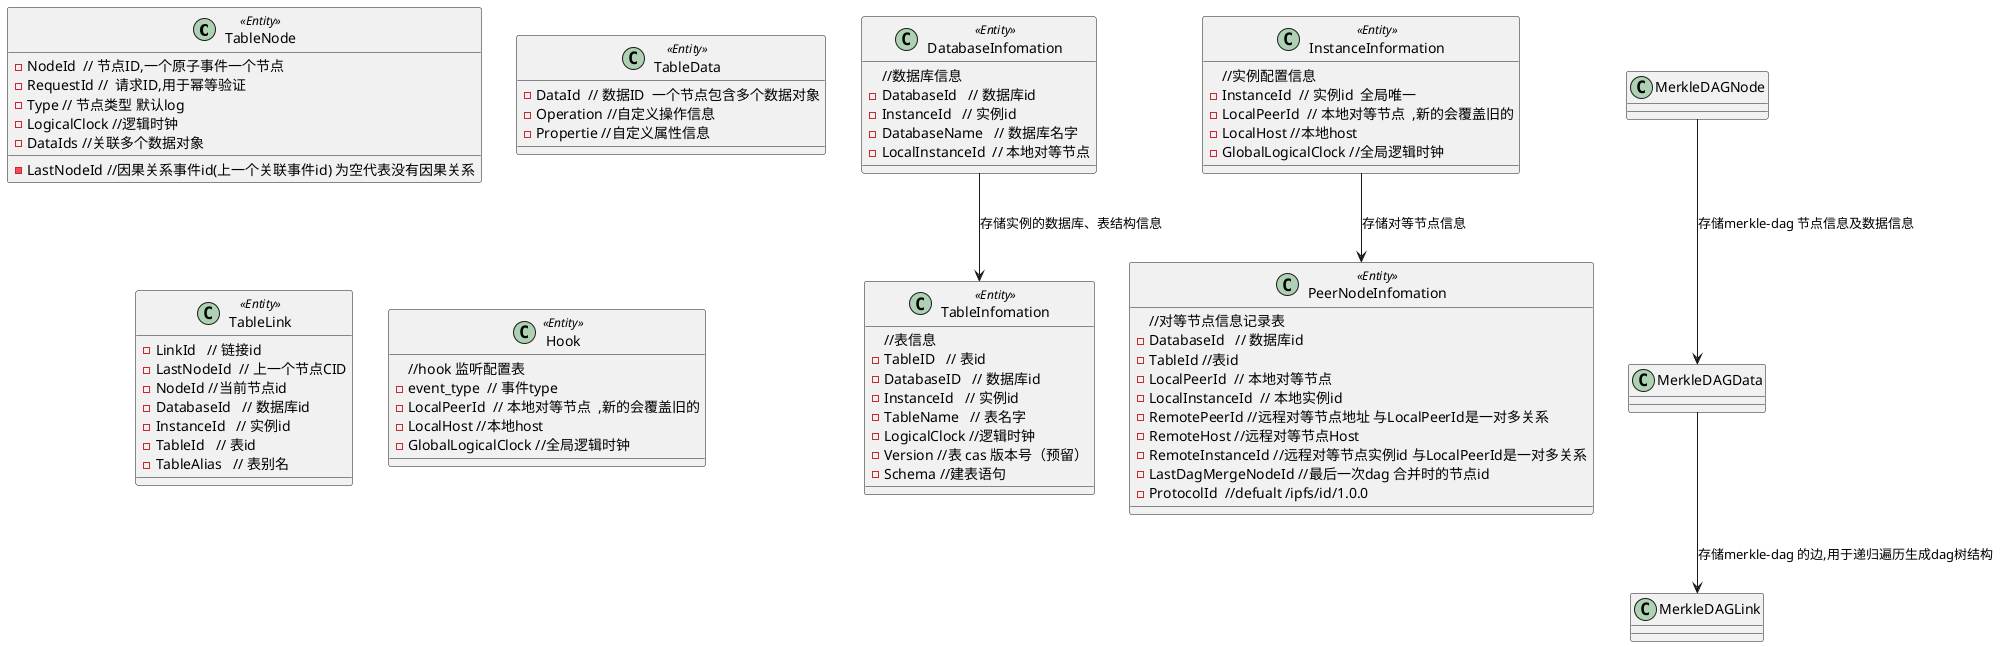 

@startuml

class TableNode <<Entity>> {
    - NodeId  // 节点ID,一个原子事件一个节点
    - RequestId //  请求ID,用于幂等验证
    - Type // 节点类型 默认log
    - LogicalClock //逻辑时钟
    - LastNodeId //因果关系事件id(上一个关联事件id) 为空代表没有因果关系                 
    - DataIds //关联多个数据对象            
}


class TableData <<Entity>> {
    - DataId  // 数据ID  一个节点包含多个数据对象
    - Operation //自定义操作信息
    - Propertie //自定义属性信息                 
}

class TableLink <<Entity>> {
    - LinkId   // 链接id
    - LastNodeId  // 上一个节点CID
    - NodeId //当前节点id
    - DatabaseId   // 数据库id
    - InstanceId   // 实例id
    - TableId   // 表id
    - TableAlias   // 表别名
}


class DatabaseInfomation <<Entity>> {
    //数据库信息
    - DatabaseId   // 数据库id
    - InstanceId   // 实例id
    - DatabaseName   // 数据库名字
    - LocalInstanceId  // 本地对等节点
}


class TableInfomation <<Entity>> {
    //表信息
    - TableID   // 表id 
    - DatabaseID   // 数据库id 
    - InstanceId   // 实例id
    - TableName   // 表名字
    - LogicalClock //逻辑时钟
    - Version //表 cas 版本号（预留）
    - Schema //建表语句

}


class PeerNodeInfomation <<Entity>> {
    //对等节点信息记录表
    - DatabaseId   // 数据库id
    - TableId //表id
    - LocalPeerId  // 本地对等节点
    - LocalInstanceId  // 本地实例id
    - RemotePeerId //远程对等节点地址 与LocalPeerId是一对多关系
    - RemoteHost //远程对等节点Host 
    - RemoteInstanceId //远程对等节点实例id 与LocalPeerId是一对多关系
    - LastDagMergeNodeId //最后一次dag 合并时的节点id
    - ProtocolId  //defualt /ipfs/id/1.0.0
}






class InstanceInformation <<Entity>> {
    //实例配置信息
    - InstanceId  // 实例id  全局唯一
    - LocalPeerId  // 本地对等节点  ,新的会覆盖旧的
    - LocalHost //本地host
    - GlobalLogicalClock //全局逻辑时钟

}


class Hook <<Entity>> {
    //hook 监听配置表
    - event_type  // 事件type
    - LocalPeerId  // 本地对等节点  ,新的会覆盖旧的
    - LocalHost //本地host
    - GlobalLogicalClock //全局逻辑时钟

}



InstanceInformation --> PeerNodeInfomation : 存储对等节点信息
' note on link #red: note that is red


' PeerNodeInfomation --> NodeSyncInfomation : A link
MerkleDAGNode --> MerkleDAGData : 存储merkle-dag 节点信息及数据信息
' note right on link #blue
' this is my note on right link
' end note

MerkleDAGData --> MerkleDAGLink : 存储merkle-dag 的边,用于递归遍历生成dag树结构
' note right on link #blue
' this is my note on right link
' end note
DatabaseInfomation --> TableInfomation :存储实例的数据库、表结构信息
@enduml